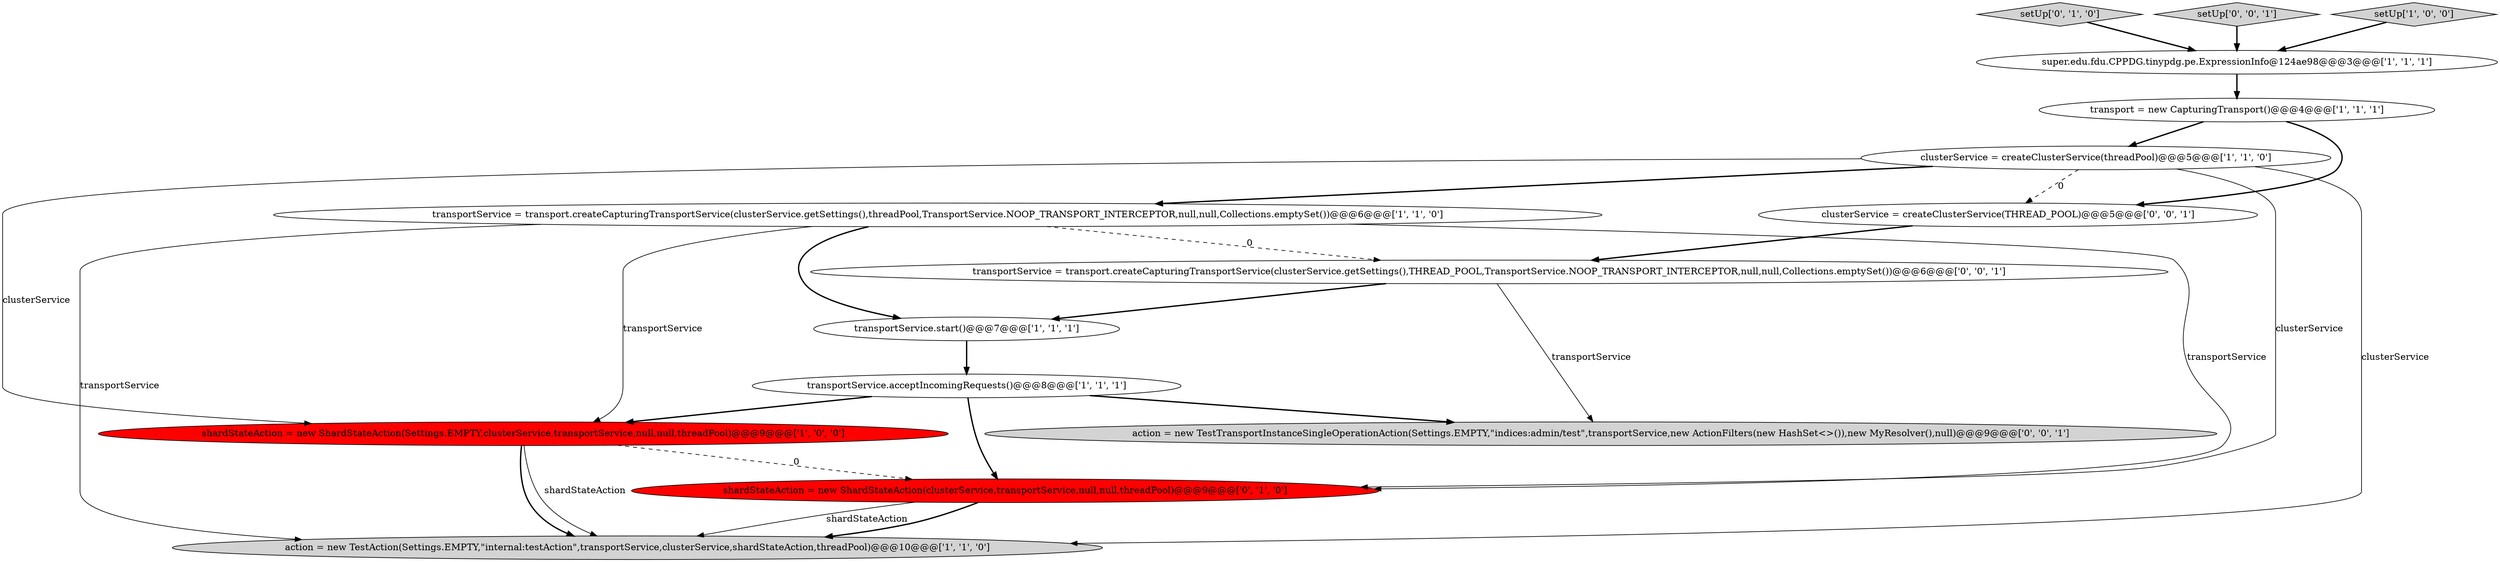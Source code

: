 digraph {
8 [style = filled, label = "transportService.acceptIncomingRequests()@@@8@@@['1', '1', '1']", fillcolor = white, shape = ellipse image = "AAA0AAABBB1BBB"];
10 [style = filled, label = "shardStateAction = new ShardStateAction(clusterService,transportService,null,null,threadPool)@@@9@@@['0', '1', '0']", fillcolor = red, shape = ellipse image = "AAA1AAABBB2BBB"];
4 [style = filled, label = "transport = new CapturingTransport()@@@4@@@['1', '1', '1']", fillcolor = white, shape = ellipse image = "AAA0AAABBB1BBB"];
14 [style = filled, label = "action = new TestTransportInstanceSingleOperationAction(Settings.EMPTY,\"indices:admin/test\",transportService,new ActionFilters(new HashSet<>()),new MyResolver(),null)@@@9@@@['0', '0', '1']", fillcolor = lightgray, shape = ellipse image = "AAA0AAABBB3BBB"];
13 [style = filled, label = "clusterService = createClusterService(THREAD_POOL)@@@5@@@['0', '0', '1']", fillcolor = white, shape = ellipse image = "AAA0AAABBB3BBB"];
3 [style = filled, label = "transportService = transport.createCapturingTransportService(clusterService.getSettings(),threadPool,TransportService.NOOP_TRANSPORT_INTERCEPTOR,null,null,Collections.emptySet())@@@6@@@['1', '1', '0']", fillcolor = white, shape = ellipse image = "AAA0AAABBB1BBB"];
1 [style = filled, label = "action = new TestAction(Settings.EMPTY,\"internal:testAction\",transportService,clusterService,shardStateAction,threadPool)@@@10@@@['1', '1', '0']", fillcolor = lightgray, shape = ellipse image = "AAA0AAABBB1BBB"];
12 [style = filled, label = "transportService = transport.createCapturingTransportService(clusterService.getSettings(),THREAD_POOL,TransportService.NOOP_TRANSPORT_INTERCEPTOR,null,null,Collections.emptySet())@@@6@@@['0', '0', '1']", fillcolor = white, shape = ellipse image = "AAA0AAABBB3BBB"];
9 [style = filled, label = "setUp['0', '1', '0']", fillcolor = lightgray, shape = diamond image = "AAA0AAABBB2BBB"];
11 [style = filled, label = "setUp['0', '0', '1']", fillcolor = lightgray, shape = diamond image = "AAA0AAABBB3BBB"];
6 [style = filled, label = "setUp['1', '0', '0']", fillcolor = lightgray, shape = diamond image = "AAA0AAABBB1BBB"];
7 [style = filled, label = "clusterService = createClusterService(threadPool)@@@5@@@['1', '1', '0']", fillcolor = white, shape = ellipse image = "AAA0AAABBB1BBB"];
0 [style = filled, label = "shardStateAction = new ShardStateAction(Settings.EMPTY,clusterService,transportService,null,null,threadPool)@@@9@@@['1', '0', '0']", fillcolor = red, shape = ellipse image = "AAA1AAABBB1BBB"];
2 [style = filled, label = "super.edu.fdu.CPPDG.tinypdg.pe.ExpressionInfo@124ae98@@@3@@@['1', '1', '1']", fillcolor = white, shape = ellipse image = "AAA0AAABBB1BBB"];
5 [style = filled, label = "transportService.start()@@@7@@@['1', '1', '1']", fillcolor = white, shape = ellipse image = "AAA0AAABBB1BBB"];
5->8 [style = bold, label=""];
8->10 [style = bold, label=""];
12->5 [style = bold, label=""];
9->2 [style = bold, label=""];
10->1 [style = solid, label="shardStateAction"];
4->13 [style = bold, label=""];
8->14 [style = bold, label=""];
2->4 [style = bold, label=""];
11->2 [style = bold, label=""];
7->3 [style = bold, label=""];
4->7 [style = bold, label=""];
0->10 [style = dashed, label="0"];
6->2 [style = bold, label=""];
8->0 [style = bold, label=""];
3->5 [style = bold, label=""];
13->12 [style = bold, label=""];
0->1 [style = solid, label="shardStateAction"];
3->12 [style = dashed, label="0"];
12->14 [style = solid, label="transportService"];
0->1 [style = bold, label=""];
3->1 [style = solid, label="transportService"];
3->0 [style = solid, label="transportService"];
7->13 [style = dashed, label="0"];
7->0 [style = solid, label="clusterService"];
3->10 [style = solid, label="transportService"];
7->1 [style = solid, label="clusterService"];
7->10 [style = solid, label="clusterService"];
10->1 [style = bold, label=""];
}
